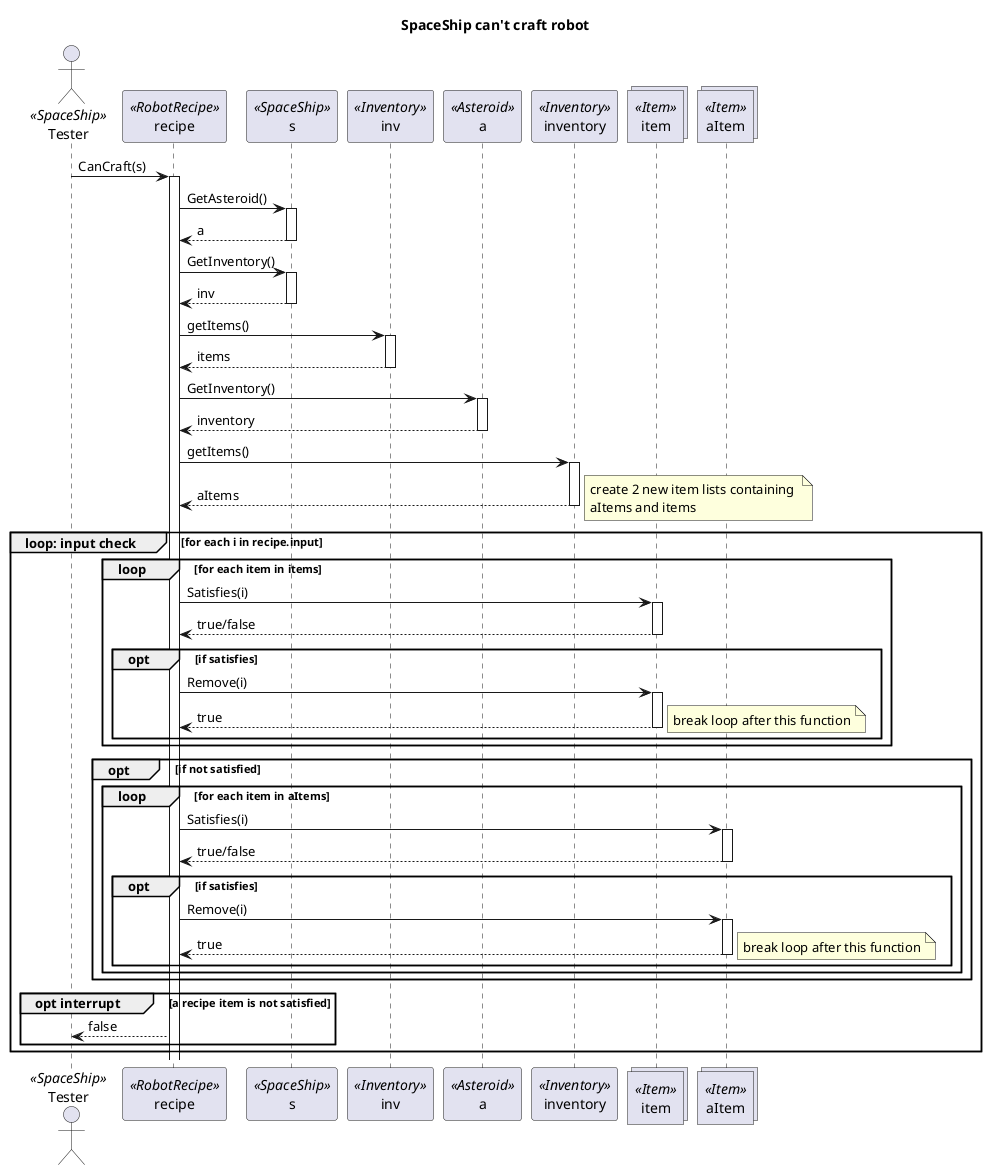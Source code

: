 @startuml
actor Tester as Tester <<SpaceShip>>
participant recipe as recipe <<RobotRecipe>>
participant s as s <<SpaceShip>>
participant inv as inv <<Inventory>>
participant a as a <<Asteroid>>
participant inventory as inventory <<Inventory>>
collections item as item <<Item>>
collections aItem as aItem <<Item>>

title SpaceShip can't craft robot

Tester-> recipe++: CanCraft(s)
recipe -> s++: GetAsteroid()

s --> recipe--: a
recipe -> s++: GetInventory()

s --> recipe--: inv

recipe -> inv++: getItems()
inv --> recipe--: items

recipe -> a++: GetInventory()
a --> recipe--: inventory

recipe -> inventory++: getItems()
inventory --> recipe--: aItems

note right
create 2 new item lists containing 
aItems and items 
end note

group loop: input check[for each i in recipe.input]

    group loop [for each item in items]
        recipe -> item++: Satisfies(i)
        item --> recipe--: true/false
        opt if satisfies
        recipe -> item++: Remove(i)
        item --> recipe--: true

        note right
        break loop after this function
        end note

        end
    end

    opt if not satisfied
            group loop [for each item in aItems]
            recipe -> aItem++: Satisfies(i)
            aItem --> recipe--: true/false
                opt if satisfies
                recipe -> aItem++: Remove(i)
                aItem --> recipe--: true

                note right
                break loop after this function
                end note

                end
            end
    end

    group opt interrupt [a recipe item is not satisfied]
        recipe --> Tester: false
    end

end
 


@enduml
